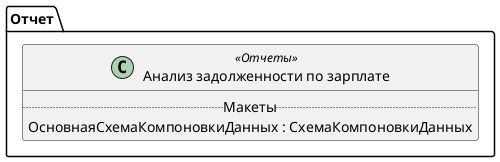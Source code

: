 ﻿@startuml АнализЗадолженностиПоЗарплате
'!include templates.wsd
'..\include templates.wsd
class Отчет.АнализЗадолженностиПоЗарплате as "Анализ задолженности по зарплате" <<Отчеты>>
{
..Макеты..
ОсновнаяСхемаКомпоновкиДанных : СхемаКомпоновкиДанных
}
@enduml
